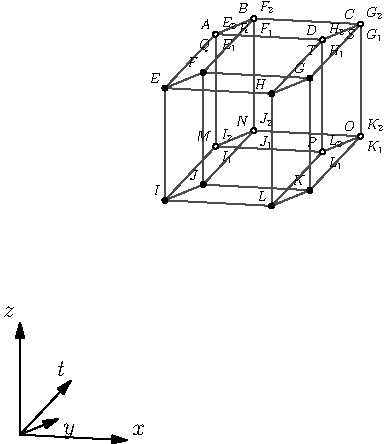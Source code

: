 // NOTE: This code is not using module "three" to produce a higher-quality vector rendering instead of OpenGL-rendered image
// Perspecive projection of 3D space into 2D is manually defined

//==================================================== definitions ====================================================

// general sizes
void begin() {
  currentpicture=new picture; 
  unitsize(2cm);
  size(0, 9cm);
}

pen linepen = gray(0.3);
transform lblScale = scale(0.6);

// perspective projection from 3D to 2D
struct perspective {
  triple cam;
  triple p0;
  triple u;
  triple v;

  void operator init(triple cam, triple p0) {
    this.cam = cam;
    this.p0 = p0;
    triple r = p0 - cam;
    this.u = unit((r.y, -r.x, 0));
    this.v = unit(cross(this.u, r));
  }

  pair project(triple p) {
    triple r = p - cam;
    return (dot(r, this.u), dot(r, this.v));
  }
}

// a particular perspective we'll be using
perspective currentperspective = perspective((7.4, -15, 4.1), (1.5, 1.5, 1.5));

pair p3(triple p) {
  return currentperspective.project(p);
}

// 4D transformation and points

// ortographic projection of 4th dimension
triple proj4 = (0.35, 0.35, 0.45); 

int DX = 0;
int DY = 1;
int DZ = 2;
int DT = 3;

struct transform4 {
   real[] c;
   real[][] m;
   
   void operator init(int dx, int dy, transform t) {
     this.c = new real[4];
     this.m = new real[4][4];
     for (int i = 0; i < 4; ++i) {
       this.c[i] = 0;
       for (int j = 0; j < 4; ++j)
         this.m[i][j] = 0;
       this.m[i][i] = 1;
     }
     this.c[dx] = t.x;
     this.c[dy] = t.y;
     this.m[dx][dx] = t.xx;
     this.m[dx][dy] = t.xy;
     this.m[dy][dx] = t.yx;
     this.m[dy][dy] = t.yy;
   }
}
                  
struct p4 {
  string lbl;
  real x;
  real y;
  real z;
  real t;
  align align0;
  align align;

  void operator init(string lbl, real x, real y, real z, real t, align align0 = NW, align align = align0) {
    this.lbl = lbl;
    this.x = x;
    this.y = y;
    this.z = z;
    this.t = t;
    this.align0 = align0;
    this.align = align;
  }

  void apply(transform4 t) {
    unravel t;
    real[] a = {this.x, this.y, this.z, this.t};
    real[] b = c[:];
    for (int i = 0; i < 4; ++i)
      for (int j = 0; j < 4; ++j)
        b[i] += m[i][j] * a[j];
    this.x = b[DX];
    this.y = b[DY];
    this.z = b[DZ];
    this.t = b[DT];
  }

  // Orthographic projection 4D -> 3D, the -> 2D
  pair project() {
    return p3((this.x + proj4.x * this.t, this.y + proj4.y * this.t, this.z + proj4.z * this.t));
  }
}


p4[] pts = {
  p4("A", 1, 1, 2, 0),
  p4("B", 1, 2, 2, 0),
  p4("C", 2, 2, 2, 0),
  p4("D", 2, 1, 2, 0),
  p4("E", 1, 1, 1, 0),
  p4("F", 1, 2, 1, 0),
  p4("G", 2, 2, 1, 0),
  p4("H", 2, 1, 1, 0),
  p4("I", 1, 1, 0, 0),
  p4("J", 1, 2, 0, 0),
  p4("K", 2, 2, 0, 0),
  p4("L", 2, 1, 0, 0),
  p4("M", 1, 1, -1, 0),
  p4("N", 1, 2, -1, 0),
  p4("O", 2, 2, -1, 0),
  p4("P", 2, 1, -1, 0),
  p4("Q", 1, 1, -2, 0, NW, SW),
  p4("R", 1, 2, -2, 0, NW, SW),
  p4("S", 2, 2, -2, 0, NW, SW),
  p4("T", 2, 1, -2, 0, NW, SW),

  p4("E1", 0, 1, 1, 0, SE),
  p4("F1", 0, 2, 1, 0, SE),
  p4("I1", 0, 1, 0, 0, SE),
  p4("J1", 0, 2, 0, 0, SE),

  p4("G1", 3, 2, 1, 0, SE),
  p4("H1", 3, 1, 1, 0, SE),
  p4("K1", 3, 2, 0, 0, SE),
  p4("L1", 3, 1, 0, 0, SE),

  p4("E2", 1, 0, 1, 0, NE),
  p4("H2", 2, 0, 1, 0, NE),
  p4("I2", 1, 0, 0, 0, NE),
  p4("L2", 2, 0, 0, 0, NE),

  p4("F2", 1, 3, 1, 0, NE),
  p4("G2", 2, 3, 1, 0, NE),
  p4("J2", 1, 3, 0, 0, NE),
  p4("K2", 2, 3, 0, 0, NE),
};

pair operator cast(p4 p) {
  return p.project();
}

path operator --(p4 a, p4 b) {
  return a.project()--b.project();
}

p4 p(string s) {
  for (int i = 0; i < pts.length; ++i) {
    if (pts[i].lbl == s)
      return pts[i];
  }
  write("Point not found '" + s + "'");
  return null;
}

p4 operator cast(string s) {
  return p(s);
}

void line(p4 a, p4 b) {
  draw(a--b, linepen, DotMargins);
}

void square(p4 a, p4 b, p4 c, p4 d) {
  line(a, b);
  line(b, c);
  line(c, d);
  line(d, a);
}

int cnt(string s) {
  int cnt;
  for (int i = 0; i < length(s); ++i) {
    string c = substr(s, i, 1);
    if (c >= "A" && c <= "Z") 
      ++cnt;
  }
  return cnt;
}

string extract(string s, int idx) {
  int prev;
  int cnt;
  for (int i = 0; i < length(s); ++i) {
    string c = substr(s, i, 1);
    if (c >= "A" && c <= "Z") {
      if (cnt > idx) 
        return substr(s, prev, i - prev);
      prev = i;
      ++cnt;
    }
  }
  return substr(s, prev);
}

void line(string s) {
  for (int i = 1; i < cnt(s); ++i)
    line(extract(s, i - 1), extract(s, i));
}

void square(string s) {
  square(extract(s, 0), extract(s, 1), extract(s, 2), extract(s, 3));
}

void trans4(string s, transform4 t) {
  for (int i = 0; i < cnt(s); ++i) {
    p(extract(s, i)).apply(t);
  }
}

void fold(string s, int dx, real x0, int dy, real y0) {
  trans4(s, transform4(dx, dy, rotate(90, (x0, y0))));
}

void dots() {
  for (int i = 0; i < pts.length; ++i) {
    p4 p = pts[i];
    if (p.t == 0) 
      dot(p);
    else 
      dot(p, NoFill);
    string s = p.lbl;
    if (length(s) > 1)
      s = substr(s, 0, 1) + "_" + substr(s, 1);
    align a = p.t == 0 ? p.align0 : p.align;
    label(lblScale * ("$" + s + "$"), p, a);
  }
}

void axes() {
  pair O = p3((0,0,-2));
  pair X = p3((1,0,-2));
  pair Y = p3((0,1,-2));
  pair Z = p3((0,0,-1));
  draw(O--X, Arrow);
  draw(O--Y, Arrow);
  draw(O--Z, Arrow);
  label("$x$", X, NE);
  label("$y$", Y, SE);
  label("$z$", Z, NW);
}

void axis4() {
  pair O = p3((0,0,-2));
  pair T = p4("", 0, 0, -2, 1).project();
  draw(O--T, Arrow);
  label("$t$", T, NW);
}

void net() {
  square("ABCD");
  square("MNOP");
  square("QRST");

  line("AEIMQ");
  line("BFJNR");
  line("CGKOS");
  line("DHLPT");

  square("E1F1J1I1");
  square("H1G1K1L1");
  square("E2H2L2I2");
  square("F2G2K2J2");

  line("E1EHH1");
  line("F1FGG1");
  line("E2EFF2");
  line("H2HGG2");

  line("I1ILL1");
  line("J1JKK1");
  line("I2IJJ2");
  line("L2LKK2");
}

void produce(string name) {
  net();
  dots();
  axes();
  shipout(name);
}

//==================================================== hypercube1 ====================================================

begin();
produce("hypercube1");

//==================================================== hypercube2 ====================================================

begin();

fold("G1H1K1L1", DX, 2, DT, 0);
fold("F2G2K2J2", DY, 2, DT, 0);
axis4();
produce("hypercube2");

//==================================================== hypercube3 ====================================================

begin();

fold("E1F1I1J1", DT, 0, DX, 1);
fold("E2H2I2L2", DT, 0, DY, 1);
axis4();
produce("hypercube3");

//==================================================== hypercube4 ====================================================

begin();

fold("QRST", DT, 0, DZ, -1);
fold("MNOPQRST", DT, 0, DZ, 0);
fold("ABCD", DZ, 1, DT, 0);
axis4();
produce("hypercube4");
